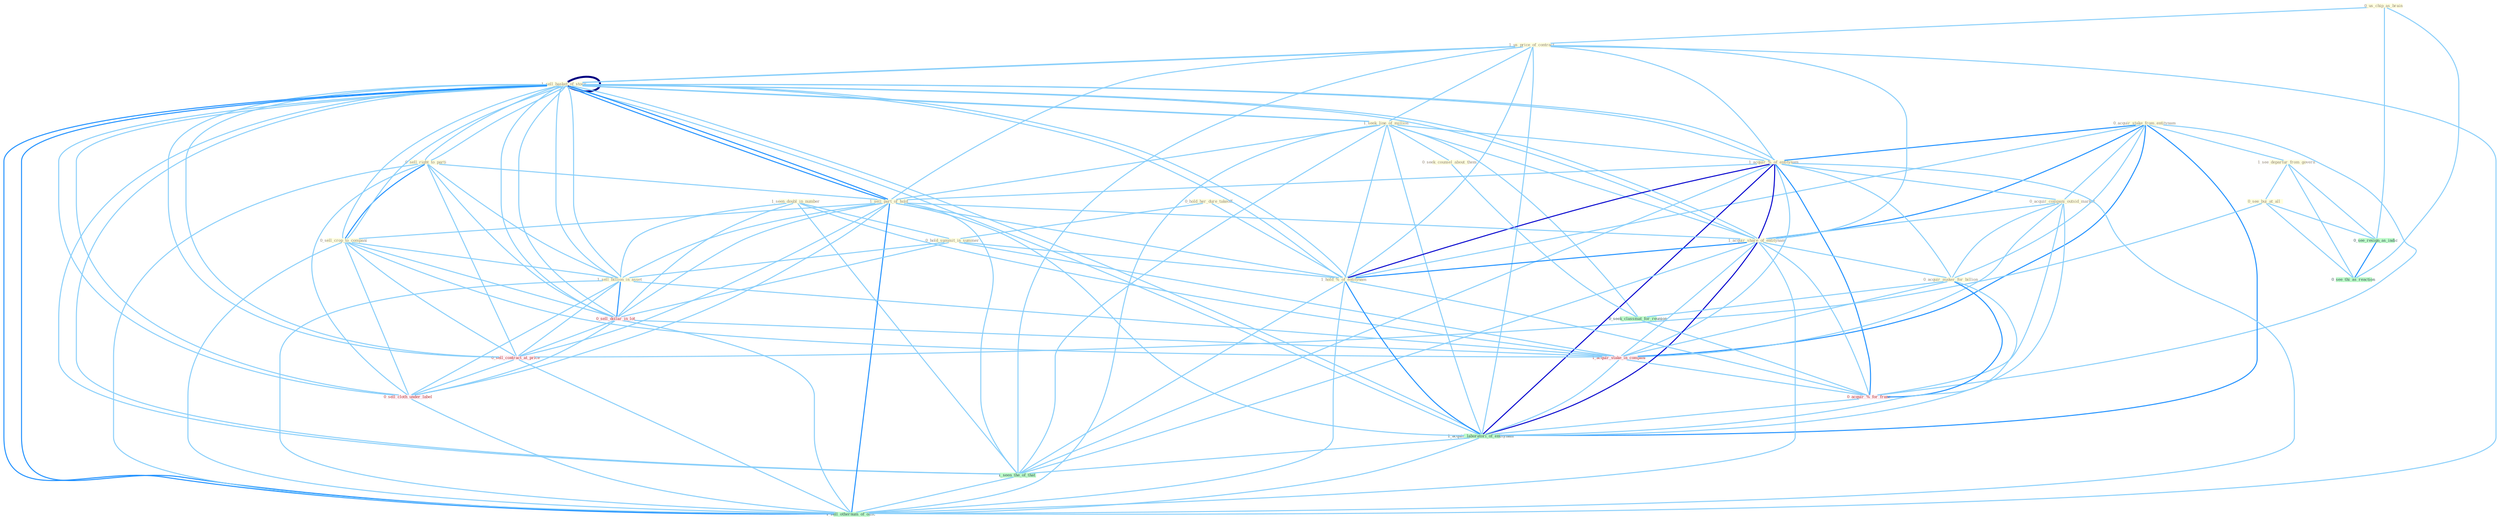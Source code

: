 Graph G{ 
    node
    [shape=polygon,style=filled,width=.5,height=.06,color="#BDFCC9",fixedsize=true,fontsize=4,
    fontcolor="#2f4f4f"];
    {node
    [color="#ffffe0", fontcolor="#8b7d6b"] "0_us_chip_as_brain " "0_acquir_stake_from_entitynam " "0_hold_her_dure_takeoff " "1_sell_basket_of_stock " "1_seek_line_of_million " "1_us_price_of_contract " "1_seen_doubl_in_number " "0_sell_right_to_parti " "1_see_departur_from_govern " "0_see_bui_at_all " "1_acquir_%_of_entitynam " "0_acquir_compani_outsid_market " "1_sell_part_of_hold " "0_sell_crop_to_compani " "1_acquir_share_of_entitynam " "0_hold_summit_in_summer " "1_sell_billion_in_asset " "1_hold_%_of_entitynam " "0_seek_counsel_about_them " "0_acquir_maker_for_billion "}
{node [color="#fff0f5", fontcolor="#b22222"] "0_sell_dollar_in_lot " "1_acquir_stake_in_compani " "0_acquir_%_for_franc " "0_sell_contract_at_price " "0_sell_cloth_under_label "}
edge [color="#B0E2FF"];

	"0_us_chip_as_brain " -- "1_us_price_of_contract " [w="1", color="#87cefa" ];
	"0_us_chip_as_brain " -- "0_see_resign_as_indic " [w="1", color="#87cefa" ];
	"0_us_chip_as_brain " -- "0_see_thi_as_reaction " [w="1", color="#87cefa" ];
	"0_acquir_stake_from_entitynam " -- "1_see_departur_from_govern " [w="1", color="#87cefa" ];
	"0_acquir_stake_from_entitynam " -- "1_acquir_%_of_entitynam " [w="2", color="#1e90ff" , len=0.8];
	"0_acquir_stake_from_entitynam " -- "0_acquir_compani_outsid_market " [w="1", color="#87cefa" ];
	"0_acquir_stake_from_entitynam " -- "1_acquir_share_of_entitynam " [w="2", color="#1e90ff" , len=0.8];
	"0_acquir_stake_from_entitynam " -- "1_hold_%_of_entitynam " [w="1", color="#87cefa" ];
	"0_acquir_stake_from_entitynam " -- "0_acquir_maker_for_billion " [w="1", color="#87cefa" ];
	"0_acquir_stake_from_entitynam " -- "1_acquir_stake_in_compani " [w="2", color="#1e90ff" , len=0.8];
	"0_acquir_stake_from_entitynam " -- "0_acquir_%_for_franc " [w="1", color="#87cefa" ];
	"0_acquir_stake_from_entitynam " -- "1_acquir_laboratori_of_entitynam " [w="2", color="#1e90ff" , len=0.8];
	"0_hold_her_dure_takeoff " -- "0_hold_summit_in_summer " [w="1", color="#87cefa" ];
	"0_hold_her_dure_takeoff " -- "1_hold_%_of_entitynam " [w="1", color="#87cefa" ];
	"1_sell_basket_of_stock " -- "1_seek_line_of_million " [w="1", color="#87cefa" ];
	"1_sell_basket_of_stock " -- "1_us_price_of_contract " [w="1", color="#87cefa" ];
	"1_sell_basket_of_stock " -- "0_sell_right_to_parti " [w="1", color="#87cefa" ];
	"1_sell_basket_of_stock " -- "1_acquir_%_of_entitynam " [w="1", color="#87cefa" ];
	"1_sell_basket_of_stock " -- "1_sell_part_of_hold " [w="2", color="#1e90ff" , len=0.8];
	"1_sell_basket_of_stock " -- "0_sell_crop_to_compani " [w="1", color="#87cefa" ];
	"1_sell_basket_of_stock " -- "1_acquir_share_of_entitynam " [w="1", color="#87cefa" ];
	"1_sell_basket_of_stock " -- "1_sell_billion_in_asset " [w="1", color="#87cefa" ];
	"1_sell_basket_of_stock " -- "1_hold_%_of_entitynam " [w="1", color="#87cefa" ];
	"1_sell_basket_of_stock " -- "1_sell_basket_of_stock " [w="4", style=bold, color="#000080", len=0.4];
	"1_sell_basket_of_stock " -- "0_sell_dollar_in_lot " [w="1", color="#87cefa" ];
	"1_sell_basket_of_stock " -- "0_sell_contract_at_price " [w="1", color="#87cefa" ];
	"1_sell_basket_of_stock " -- "1_acquir_laboratori_of_entitynam " [w="1", color="#87cefa" ];
	"1_sell_basket_of_stock " -- "0_sell_cloth_under_label " [w="1", color="#87cefa" ];
	"1_sell_basket_of_stock " -- "1_seen_the_of_that " [w="1", color="#87cefa" ];
	"1_sell_basket_of_stock " -- "1_sell_othernum_of_offic " [w="2", color="#1e90ff" , len=0.8];
	"1_seek_line_of_million " -- "1_us_price_of_contract " [w="1", color="#87cefa" ];
	"1_seek_line_of_million " -- "1_acquir_%_of_entitynam " [w="1", color="#87cefa" ];
	"1_seek_line_of_million " -- "1_sell_part_of_hold " [w="1", color="#87cefa" ];
	"1_seek_line_of_million " -- "1_acquir_share_of_entitynam " [w="1", color="#87cefa" ];
	"1_seek_line_of_million " -- "1_hold_%_of_entitynam " [w="1", color="#87cefa" ];
	"1_seek_line_of_million " -- "0_seek_counsel_about_them " [w="1", color="#87cefa" ];
	"1_seek_line_of_million " -- "0_seek_classmat_for_reunion " [w="1", color="#87cefa" ];
	"1_seek_line_of_million " -- "1_sell_basket_of_stock " [w="1", color="#87cefa" ];
	"1_seek_line_of_million " -- "1_acquir_laboratori_of_entitynam " [w="1", color="#87cefa" ];
	"1_seek_line_of_million " -- "1_seen_the_of_that " [w="1", color="#87cefa" ];
	"1_seek_line_of_million " -- "1_sell_othernum_of_offic " [w="1", color="#87cefa" ];
	"1_us_price_of_contract " -- "1_acquir_%_of_entitynam " [w="1", color="#87cefa" ];
	"1_us_price_of_contract " -- "1_sell_part_of_hold " [w="1", color="#87cefa" ];
	"1_us_price_of_contract " -- "1_acquir_share_of_entitynam " [w="1", color="#87cefa" ];
	"1_us_price_of_contract " -- "1_hold_%_of_entitynam " [w="1", color="#87cefa" ];
	"1_us_price_of_contract " -- "1_sell_basket_of_stock " [w="1", color="#87cefa" ];
	"1_us_price_of_contract " -- "1_acquir_laboratori_of_entitynam " [w="1", color="#87cefa" ];
	"1_us_price_of_contract " -- "1_seen_the_of_that " [w="1", color="#87cefa" ];
	"1_us_price_of_contract " -- "1_sell_othernum_of_offic " [w="1", color="#87cefa" ];
	"1_seen_doubl_in_number " -- "0_hold_summit_in_summer " [w="1", color="#87cefa" ];
	"1_seen_doubl_in_number " -- "1_sell_billion_in_asset " [w="1", color="#87cefa" ];
	"1_seen_doubl_in_number " -- "0_sell_dollar_in_lot " [w="1", color="#87cefa" ];
	"1_seen_doubl_in_number " -- "1_acquir_stake_in_compani " [w="1", color="#87cefa" ];
	"1_seen_doubl_in_number " -- "1_seen_the_of_that " [w="1", color="#87cefa" ];
	"0_sell_right_to_parti " -- "1_sell_part_of_hold " [w="1", color="#87cefa" ];
	"0_sell_right_to_parti " -- "0_sell_crop_to_compani " [w="2", color="#1e90ff" , len=0.8];
	"0_sell_right_to_parti " -- "1_sell_billion_in_asset " [w="1", color="#87cefa" ];
	"0_sell_right_to_parti " -- "1_sell_basket_of_stock " [w="1", color="#87cefa" ];
	"0_sell_right_to_parti " -- "0_sell_dollar_in_lot " [w="1", color="#87cefa" ];
	"0_sell_right_to_parti " -- "0_sell_contract_at_price " [w="1", color="#87cefa" ];
	"0_sell_right_to_parti " -- "0_sell_cloth_under_label " [w="1", color="#87cefa" ];
	"0_sell_right_to_parti " -- "1_sell_othernum_of_offic " [w="1", color="#87cefa" ];
	"1_see_departur_from_govern " -- "0_see_bui_at_all " [w="1", color="#87cefa" ];
	"1_see_departur_from_govern " -- "0_see_resign_as_indic " [w="1", color="#87cefa" ];
	"1_see_departur_from_govern " -- "0_see_thi_as_reaction " [w="1", color="#87cefa" ];
	"0_see_bui_at_all " -- "0_see_resign_as_indic " [w="1", color="#87cefa" ];
	"0_see_bui_at_all " -- "0_sell_contract_at_price " [w="1", color="#87cefa" ];
	"0_see_bui_at_all " -- "0_see_thi_as_reaction " [w="1", color="#87cefa" ];
	"1_acquir_%_of_entitynam " -- "0_acquir_compani_outsid_market " [w="1", color="#87cefa" ];
	"1_acquir_%_of_entitynam " -- "1_sell_part_of_hold " [w="1", color="#87cefa" ];
	"1_acquir_%_of_entitynam " -- "1_acquir_share_of_entitynam " [w="3", color="#0000cd" , len=0.6];
	"1_acquir_%_of_entitynam " -- "1_hold_%_of_entitynam " [w="3", color="#0000cd" , len=0.6];
	"1_acquir_%_of_entitynam " -- "0_acquir_maker_for_billion " [w="1", color="#87cefa" ];
	"1_acquir_%_of_entitynam " -- "1_sell_basket_of_stock " [w="1", color="#87cefa" ];
	"1_acquir_%_of_entitynam " -- "1_acquir_stake_in_compani " [w="1", color="#87cefa" ];
	"1_acquir_%_of_entitynam " -- "0_acquir_%_for_franc " [w="2", color="#1e90ff" , len=0.8];
	"1_acquir_%_of_entitynam " -- "1_acquir_laboratori_of_entitynam " [w="3", color="#0000cd" , len=0.6];
	"1_acquir_%_of_entitynam " -- "1_seen_the_of_that " [w="1", color="#87cefa" ];
	"1_acquir_%_of_entitynam " -- "1_sell_othernum_of_offic " [w="1", color="#87cefa" ];
	"0_acquir_compani_outsid_market " -- "1_acquir_share_of_entitynam " [w="1", color="#87cefa" ];
	"0_acquir_compani_outsid_market " -- "0_acquir_maker_for_billion " [w="1", color="#87cefa" ];
	"0_acquir_compani_outsid_market " -- "1_acquir_stake_in_compani " [w="1", color="#87cefa" ];
	"0_acquir_compani_outsid_market " -- "0_acquir_%_for_franc " [w="1", color="#87cefa" ];
	"0_acquir_compani_outsid_market " -- "1_acquir_laboratori_of_entitynam " [w="1", color="#87cefa" ];
	"1_sell_part_of_hold " -- "0_sell_crop_to_compani " [w="1", color="#87cefa" ];
	"1_sell_part_of_hold " -- "1_acquir_share_of_entitynam " [w="1", color="#87cefa" ];
	"1_sell_part_of_hold " -- "1_sell_billion_in_asset " [w="1", color="#87cefa" ];
	"1_sell_part_of_hold " -- "1_hold_%_of_entitynam " [w="1", color="#87cefa" ];
	"1_sell_part_of_hold " -- "1_sell_basket_of_stock " [w="2", color="#1e90ff" , len=0.8];
	"1_sell_part_of_hold " -- "0_sell_dollar_in_lot " [w="1", color="#87cefa" ];
	"1_sell_part_of_hold " -- "0_sell_contract_at_price " [w="1", color="#87cefa" ];
	"1_sell_part_of_hold " -- "1_acquir_laboratori_of_entitynam " [w="1", color="#87cefa" ];
	"1_sell_part_of_hold " -- "0_sell_cloth_under_label " [w="1", color="#87cefa" ];
	"1_sell_part_of_hold " -- "1_seen_the_of_that " [w="1", color="#87cefa" ];
	"1_sell_part_of_hold " -- "1_sell_othernum_of_offic " [w="2", color="#1e90ff" , len=0.8];
	"0_sell_crop_to_compani " -- "1_sell_billion_in_asset " [w="1", color="#87cefa" ];
	"0_sell_crop_to_compani " -- "1_sell_basket_of_stock " [w="1", color="#87cefa" ];
	"0_sell_crop_to_compani " -- "0_sell_dollar_in_lot " [w="1", color="#87cefa" ];
	"0_sell_crop_to_compani " -- "1_acquir_stake_in_compani " [w="1", color="#87cefa" ];
	"0_sell_crop_to_compani " -- "0_sell_contract_at_price " [w="1", color="#87cefa" ];
	"0_sell_crop_to_compani " -- "0_sell_cloth_under_label " [w="1", color="#87cefa" ];
	"0_sell_crop_to_compani " -- "1_sell_othernum_of_offic " [w="1", color="#87cefa" ];
	"1_acquir_share_of_entitynam " -- "1_hold_%_of_entitynam " [w="2", color="#1e90ff" , len=0.8];
	"1_acquir_share_of_entitynam " -- "0_acquir_maker_for_billion " [w="1", color="#87cefa" ];
	"1_acquir_share_of_entitynam " -- "1_sell_basket_of_stock " [w="1", color="#87cefa" ];
	"1_acquir_share_of_entitynam " -- "1_acquir_stake_in_compani " [w="1", color="#87cefa" ];
	"1_acquir_share_of_entitynam " -- "0_acquir_%_for_franc " [w="1", color="#87cefa" ];
	"1_acquir_share_of_entitynam " -- "1_acquir_laboratori_of_entitynam " [w="3", color="#0000cd" , len=0.6];
	"1_acquir_share_of_entitynam " -- "1_seen_the_of_that " [w="1", color="#87cefa" ];
	"1_acquir_share_of_entitynam " -- "1_sell_othernum_of_offic " [w="1", color="#87cefa" ];
	"0_hold_summit_in_summer " -- "1_sell_billion_in_asset " [w="1", color="#87cefa" ];
	"0_hold_summit_in_summer " -- "1_hold_%_of_entitynam " [w="1", color="#87cefa" ];
	"0_hold_summit_in_summer " -- "0_sell_dollar_in_lot " [w="1", color="#87cefa" ];
	"0_hold_summit_in_summer " -- "1_acquir_stake_in_compani " [w="1", color="#87cefa" ];
	"1_sell_billion_in_asset " -- "1_sell_basket_of_stock " [w="1", color="#87cefa" ];
	"1_sell_billion_in_asset " -- "0_sell_dollar_in_lot " [w="2", color="#1e90ff" , len=0.8];
	"1_sell_billion_in_asset " -- "1_acquir_stake_in_compani " [w="1", color="#87cefa" ];
	"1_sell_billion_in_asset " -- "0_sell_contract_at_price " [w="1", color="#87cefa" ];
	"1_sell_billion_in_asset " -- "0_sell_cloth_under_label " [w="1", color="#87cefa" ];
	"1_sell_billion_in_asset " -- "1_sell_othernum_of_offic " [w="1", color="#87cefa" ];
	"1_hold_%_of_entitynam " -- "1_sell_basket_of_stock " [w="1", color="#87cefa" ];
	"1_hold_%_of_entitynam " -- "0_acquir_%_for_franc " [w="1", color="#87cefa" ];
	"1_hold_%_of_entitynam " -- "1_acquir_laboratori_of_entitynam " [w="2", color="#1e90ff" , len=0.8];
	"1_hold_%_of_entitynam " -- "1_seen_the_of_that " [w="1", color="#87cefa" ];
	"1_hold_%_of_entitynam " -- "1_sell_othernum_of_offic " [w="1", color="#87cefa" ];
	"0_seek_counsel_about_them " -- "0_seek_classmat_for_reunion " [w="1", color="#87cefa" ];
	"0_acquir_maker_for_billion " -- "0_seek_classmat_for_reunion " [w="1", color="#87cefa" ];
	"0_acquir_maker_for_billion " -- "1_acquir_stake_in_compani " [w="1", color="#87cefa" ];
	"0_acquir_maker_for_billion " -- "0_acquir_%_for_franc " [w="2", color="#1e90ff" , len=0.8];
	"0_acquir_maker_for_billion " -- "1_acquir_laboratori_of_entitynam " [w="1", color="#87cefa" ];
	"0_seek_classmat_for_reunion " -- "0_acquir_%_for_franc " [w="1", color="#87cefa" ];
	"1_sell_basket_of_stock " -- "0_sell_dollar_in_lot " [w="1", color="#87cefa" ];
	"1_sell_basket_of_stock " -- "0_sell_contract_at_price " [w="1", color="#87cefa" ];
	"1_sell_basket_of_stock " -- "1_acquir_laboratori_of_entitynam " [w="1", color="#87cefa" ];
	"1_sell_basket_of_stock " -- "0_sell_cloth_under_label " [w="1", color="#87cefa" ];
	"1_sell_basket_of_stock " -- "1_seen_the_of_that " [w="1", color="#87cefa" ];
	"1_sell_basket_of_stock " -- "1_sell_othernum_of_offic " [w="2", color="#1e90ff" , len=0.8];
	"0_sell_dollar_in_lot " -- "1_acquir_stake_in_compani " [w="1", color="#87cefa" ];
	"0_sell_dollar_in_lot " -- "0_sell_contract_at_price " [w="1", color="#87cefa" ];
	"0_sell_dollar_in_lot " -- "0_sell_cloth_under_label " [w="1", color="#87cefa" ];
	"0_sell_dollar_in_lot " -- "1_sell_othernum_of_offic " [w="1", color="#87cefa" ];
	"0_see_resign_as_indic " -- "0_see_thi_as_reaction " [w="2", color="#1e90ff" , len=0.8];
	"1_acquir_stake_in_compani " -- "0_acquir_%_for_franc " [w="1", color="#87cefa" ];
	"1_acquir_stake_in_compani " -- "1_acquir_laboratori_of_entitynam " [w="1", color="#87cefa" ];
	"0_acquir_%_for_franc " -- "1_acquir_laboratori_of_entitynam " [w="1", color="#87cefa" ];
	"0_sell_contract_at_price " -- "0_sell_cloth_under_label " [w="1", color="#87cefa" ];
	"0_sell_contract_at_price " -- "1_sell_othernum_of_offic " [w="1", color="#87cefa" ];
	"1_acquir_laboratori_of_entitynam " -- "1_seen_the_of_that " [w="1", color="#87cefa" ];
	"1_acquir_laboratori_of_entitynam " -- "1_sell_othernum_of_offic " [w="1", color="#87cefa" ];
	"0_sell_cloth_under_label " -- "1_sell_othernum_of_offic " [w="1", color="#87cefa" ];
	"1_seen_the_of_that " -- "1_sell_othernum_of_offic " [w="1", color="#87cefa" ];
}